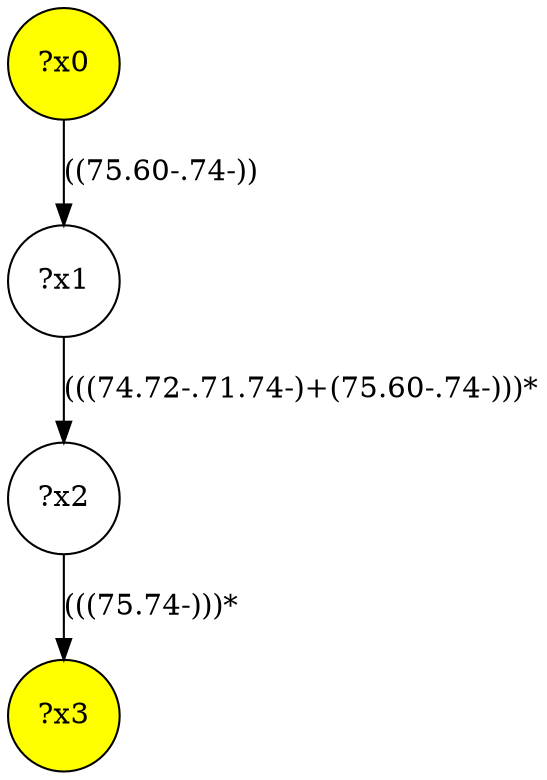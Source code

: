 digraph g {
	x0 [fillcolor="yellow", style="filled," shape=circle, label="?x0"];
	x3 [fillcolor="yellow", style="filled," shape=circle, label="?x3"];
	x1 [shape=circle, label="?x1"];
	x0 -> x1 [label="((75.60-.74-))"];
	x2 [shape=circle, label="?x2"];
	x1 -> x2 [label="(((74.72-.71.74-)+(75.60-.74-)))*"];
	x2 -> x3 [label="(((75.74-)))*"];
}
